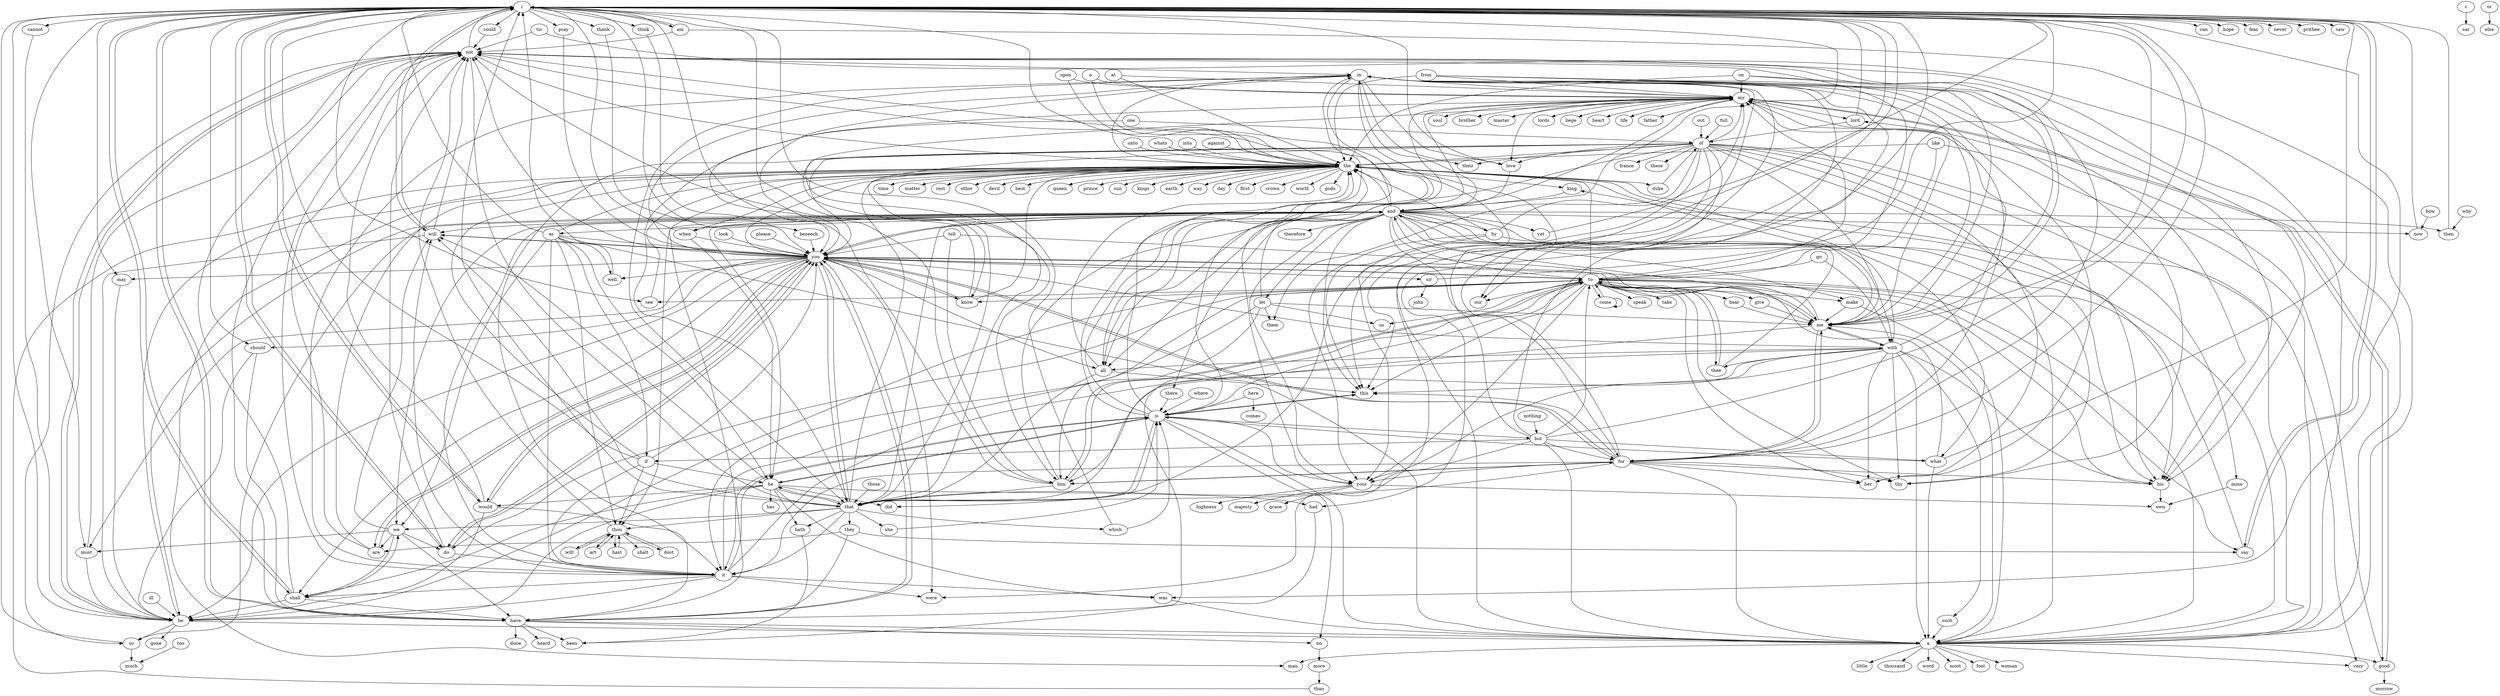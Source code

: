 digraph words {
	"i" -> "am"[weight=1857]
	"my" -> "lord"[weight=1647]
	"i" -> "have"[weight=1623]
	"in" -> "the"[weight=1581]
	"i" -> "will"[weight=1579]
	"to" -> "the"[weight=1517]
	"of" -> "the"[weight=1379]
	"it" -> "is"[weight=1080]
	"to" -> "be"[weight=968]
	"that" -> "i"[weight=918]
	"i" -> "do"[weight=825]
	"and" -> "i"[weight=730]
	"and" -> "the"[weight=728]
	"you" -> "are"[weight=719]
	"of" -> "my"[weight=696]
	"is" -> "the"[weight=690]
	"i" -> "would"[weight=674]
	"the" -> "king"[weight=664]
	"he" -> "is"[weight=657]
	"you" -> "have"[weight=650]
	"i" -> "know"[weight=625]
	"by" -> "the"[weight=595]
	"is" -> "a"[weight=579]
	"of" -> "his"[weight=575]
	"as" -> "i"[weight=556]
	"all" -> "the"[weight=547]
	"of" -> "a"[weight=546]
	"for" -> "the"[weight=545]
	"with" -> "the"[weight=543]
	"if" -> "you"[weight=540]
	"shall" -> "be"[weight=538]
	"is" -> "not"[weight=531]
	"thou" -> "art"[weight=523]
	"no" -> "more"[weight=516]
	"will" -> "not"[weight=514]
	"let" -> "me"[weight=513]
	"with" -> "a"[weight=506]
	"like" -> "a"[weight=504]
	"of" -> "this"[weight=503]
	"of" -> "your"[weight=496]
	"in" -> "my"[weight=492]
	"this" -> "is"[weight=489]
	"to" -> "my"[weight=478]
	"do" -> "not"[weight=471]
	"to" -> "me"[weight=468]
	"if" -> "i"[weight=467]
	"in" -> "his"[weight=461]
	"out" -> "of"[weight=458]
	"a" -> "man"[weight=457]
	"me" -> "to"[weight=453]
	"such" -> "a"[weight=444]
	"in" -> "a"[weight=442]
	"there" -> "is"[weight=434]
	"from" -> "the"[weight=431]
	"in" -> "this"[weight=430]
	"the" -> "world"[weight=427]
	"you" -> "shall"[weight=426]
	"that" -> "you"[weight=419]
	"and" -> "so"[weight=415]
	"on" -> "the"[weight=415]
	"i" -> "think"[weight=400]
	"i" -> "shall"[weight=398]
	"i" -> "pray"[weight=395]
	"but" -> "i"[weight=393]
	"do" -> "you"[weight=389]
	"pray" -> "you"[weight=384]
	"to" -> "you"[weight=384]
	"thou" -> "hast"[weight=374]
	"for" -> "a"[weight=365]
	"give" -> "me"[weight=365]
	"with" -> "me"[weight=363]
	"and" -> "to"[weight=358]
	"what" -> "is"[weight=356]
	"to" -> "make"[weight=351]
	"you" -> "to"[weight=349]
	"i" -> "had"[weight=349]
	"and" -> "in"[weight=348]
	"to" -> "your"[weight=347]
	"c" -> "sar"[weight=344]
	"i" -> "the"[weight=343]
	"i" -> "must"[weight=343]
	"he" -> "hath"[weight=341]
	"they" -> "are"[weight=338]
	"at" -> "the"[weight=333]
	"come" -> "to"[weight=332]
	"will" -> "be"[weight=332]
	"when" -> "i"[weight=329]
	"in" -> "your"[weight=327]
	"of" -> "it"[weight=326]
	"of" -> "our"[weight=326]
	"for" -> "my"[weight=325]
	"that" -> "he"[weight=324]
	"i" -> "was"[weight=322]
	"with" -> "him"[weight=322]
	"for" -> "i"[weight=322]
	"if" -> "thou"[weight=321]
	"i" -> "say"[weight=320]
	"more" -> "than"[weight=317]
	"and" -> "my"[weight=316]
	"my" -> "heart"[weight=315]
	"me" -> "and"[weight=314]
	"and" -> "all"[weight=311]
	"of" -> "all"[weight=310]
	"we" -> "have"[weight=302]
	"not" -> "to"[weight=301]
	"how" -> "now"[weight=298]
	"the" -> "duke"[weight=296]
	"to" -> "him"[weight=296]
	"and" -> "that"[weight=295]
	"to" -> "his"[weight=294]
	"and" -> "a"[weight=294]
	"she" -> "is"[weight=291]
	"upon" -> "the"[weight=289]
	"with" -> "you"[weight=289]
	"and" -> "his"[weight=289]
	"o" -> "the"[weight=287]
	"i" -> "can"[weight=287]
	"of" -> "her"[weight=286]
	"to" -> "do"[weight=285]
	"to" -> "a"[weight=282]
	"i" -> "cannot"[weight=282]
	"that" -> "is"[weight=281]
	"not" -> "so"[weight=281]
	"we" -> "are"[weight=276]
	"that" -> "the"[weight=276]
	"should" -> "be"[weight=275]
	"to" -> "see"[weight=274]
	"would" -> "not"[weight=273]
	"you" -> "and"[weight=270]
	"i" -> "did"[weight=270]
	"as" -> "you"[weight=270]
	"him" -> "and"[weight=270]
	"by" -> "my"[weight=268]
	"i" -> "should"[weight=268]
	"we" -> "will"[weight=268]
	"it" -> "be"[weight=267]
	"be" -> "a"[weight=267]
	"as" -> "the"[weight=266]
	"let" -> "us"[weight=265]
	"tell" -> "me"[weight=264]
	"have" -> "a"[weight=264]
	"have" -> "you"[weight=263]
	"if" -> "he"[weight=263]
	"will" -> "you"[weight=263]
	"is" -> "it"[weight=262]
	"and" -> "you"[weight=261]
	"not" -> "be"[weight=255]
	"not" -> "a"[weight=253]
	"shall" -> "i"[weight=252]
	"let" -> "him"[weight=251]
	"and" -> "yet"[weight=251]
	"you" -> "do"[weight=250]
	"is" -> "my"[weight=249]
	"you" -> "will"[weight=249]
	"so" -> "much"[weight=248]
	"and" -> "let"[weight=246]
	"for" -> "you"[weight=245]
	"to" -> "have"[weight=243]
	"would" -> "have"[weight=242]
	"to" -> "this"[weight=242]
	"as" -> "a"[weight=241]
	"what" -> "i"[weight=240]
	"him" -> "to"[weight=239]
	"have" -> "been"[weight=239]
	"is" -> "no"[weight=237]
	"your" -> "grace"[weight=236]
	"and" -> "with"[weight=235]
	"go" -> "to"[weight=235]
	"and" -> "then"[weight=234]
	"of" -> "thy"[weight=234]
	"thou" -> "shalt"[weight=234]
	"will" -> "i"[weight=234]
	"have" -> "i"[weight=233]
	"it" -> "was"[weight=233]
	"to" -> "her"[weight=233]
	"must" -> "be"[weight=232]
	"for" -> "your"[weight=231]
	"with" -> "his"[weight=231]
	"he" -> "that"[weight=230]
	"are" -> "you"[weight=230]
	"not" -> "the"[weight=230]
	"my" -> "good"[weight=229]
	"you" -> "must"[weight=228]
	"i" -> "may"[weight=227]
	"my" -> "life"[weight=227]
	"may" -> "be"[weight=227]
	"sir" -> "i"[weight=225]
	"shall" -> "not"[weight=224]
	"me" -> "i"[weight=224]
	"he" -> "was"[weight=224]
	"be" -> "so"[weight=224]
	"art" -> "thou"[weight=223]
	"my" -> "father"[weight=222]
	"you" -> "not"[weight=221]
	"a" -> "good"[weight=220]
	"and" -> "he"[weight=219]
	"in" -> "thy"[weight=219]
	"with" -> "my"[weight=219]
	"is" -> "this"[weight=217]
	"you" -> "know"[weight=217]
	"for" -> "this"[weight=214]
	"that" -> "thou"[weight=214]
	"i" -> "see"[weight=213]
	"with" -> "her"[weight=212]
	"if" -> "it"[weight=212]
	"which" -> "i"[weight=212]
	"of" -> "him"[weight=212]
	"for" -> "his"[weight=211]
	"he" -> "will"[weight=209]
	"to" -> "thee"[weight=209]
	"dost" -> "thou"[weight=209]
	"know" -> "not"[weight=209]
	"full" -> "of"[weight=208]
	"of" -> "you"[weight=208]
	"of" -> "that"[weight=207]
	"you" -> "sir"[weight=206]
	"but" -> "a"[weight=206]
	"and" -> "by"[weight=205]
	"and" -> "not"[weight=205]
	"be" -> "not"[weight=203]
	"i" -> "could"[weight=202]
	"i" -> "thank"[weight=201]
	"it" -> "not"[weight=200]
	"am" -> "i"[weight=199]
	"tell" -> "you"[weight=197]
	"me" -> "in"[weight=196]
	"the" -> "gods"[weight=195]
	"but" -> "that"[weight=195]
	"where" -> "is"[weight=195]
	"duke" -> "of"[weight=194]
	"the" -> "time"[weight=194]
	"you" -> "may"[weight=192]
	"that" -> "we"[weight=190]
	"have" -> "done"[weight=189]
	"mine" -> "own"[weight=189]
	"is" -> "he"[weight=188]
	"and" -> "for"[weight=188]
	"he" -> "shall"[weight=186]
	"when" -> "he"[weight=186]
	"by" -> "this"[weight=184]
	"a" -> "little"[weight=183]
	"in" -> "their"[weight=183]
	"but" -> "to"[weight=183]
	"which" -> "is"[weight=182]
	"on" -> "my"[weight=181]
	"so" -> "i"[weight=179]
	"be" -> "the"[weight=179]
	"is" -> "to"[weight=178]
	"with" -> "all"[weight=177]
	"of" -> "mine"[weight=175]
	"and" -> "your"[weight=174]
	"as" -> "he"[weight=173]
	"it" -> "and"[weight=173]
	"but" -> "the"[weight=173]
	"the" -> "very"[weight=172]
	"i" -> "love"[weight=172]
	"him" -> "that"[weight=171]
	"they" -> "have"[weight=171]
	"to" -> "say"[weight=170]
	"in" -> "her"[weight=170]
	"in" -> "our"[weight=170]
	"of" -> "me"[weight=170]
	"for" -> "me"[weight=169]
	"was" -> "a"[weight=169]
	"into" -> "the"[weight=169]
	"what" -> "a"[weight=168]
	"not" -> "for"[weight=167]
	"that" -> "which"[weight=167]
	"we" -> "shall"[weight=167]
	"all" -> "my"[weight=167]
	"shall" -> "have"[weight=166]
	"for" -> "it"[weight=166]
	"and" -> "what"[weight=166]
	"for" -> "that"[weight=165]
	"the" -> "matter"[weight=165]
	"lord" -> "i"[weight=164]
	"the" -> "rest"[weight=164]
	"with" -> "your"[weight=164]
	"you" -> "that"[weight=163]
	"and" -> "be"[weight=163]
	"of" -> "them"[weight=162]
	"the" -> "other"[weight=162]
	"upon" -> "my"[weight=162]
	"to" -> "our"[weight=162]
	"and" -> "when"[weight=161]
	"me" -> "for"[weight=161]
	"lord" -> "of"[weight=160]
	"my" -> "love"[weight=160]
	"and" -> "now"[weight=160]
	"in" -> "that"[weight=160]
	"and" -> "make"[weight=159]
	"and" -> "as"[weight=159]
	"to" -> "thy"[weight=158]
	"me" -> "with"[weight=157]
	"like" -> "the"[weight=156]
	"you" -> "in"[weight=155]
	"shall" -> "we"[weight=155]
	"me" -> "the"[weight=154]
	"thou" -> "dost"[weight=154]
	"to" -> "speak"[weight=154]
	"am" -> "not"[weight=153]
	"good" -> "lord"[weight=153]
	"of" -> "their"[weight=153]
	"for" -> "thy"[weight=153]
	"let" -> "it"[weight=153]
	"i" -> "hope"[weight=153]
	"here" -> "comes"[weight=153]
	"his" -> "own"[weight=153]
	"hast" -> "thou"[weight=153]
	"my" -> "soul"[weight=152]
	"i" -> "fear"[weight=152]
	"your" -> "highness"[weight=152]
	"you" -> "were"[weight=152]
	"a" -> "thousand"[weight=151]
	"and" -> "thou"[weight=151]
	"is" -> "your"[weight=151]
	"yet" -> "i"[weight=151]
	"are" -> "not"[weight=151]
	"he" -> "would"[weight=151]
	"sir" -> "john"[weight=150]
	"love" -> "and"[weight=150]
	"thou" -> "wilt"[weight=149]
	"to" -> "hear"[weight=149]
	"is" -> "that"[weight=149]
	"have" -> "no"[weight=149]
	"you" -> "for"[weight=149]
	"what" -> "you"[weight=149]
	"not" -> "i"[weight=148]
	"one" -> "of"[weight=148]
	"from" -> "my"[weight=147]
	"when" -> "you"[weight=147]
	"am" -> "a"[weight=147]
	"here" -> "is"[weight=147]
	"the" -> "man"[weight=146]
	"and" -> "will"[weight=146]
	"a" -> "word"[weight=146]
	"do" -> "i"[weight=145]
	"beseech" -> "you"[weight=145]
	"go" -> "with"[weight=145]
	"not" -> "in"[weight=145]
	"and" -> "this"[weight=145]
	"than" -> "the"[weight=144]
	"and" -> "therefore"[weight=144]
	"is" -> "in"[weight=144]
	"make" -> "a"[weight=144]
	"but" -> "in"[weight=144]
	"like" -> "to"[weight=144]
	"would" -> "i"[weight=144]
	"one" -> "that"[weight=143]
	"to" -> "give"[weight=143]
	"now" -> "i"[weight=142]
	"do" -> "it"[weight=141]
	"could" -> "not"[weight=141]
	"it" -> "were"[weight=141]
	"you" -> "would"[weight=141]
	"you" -> "my"[weight=140]
	"me" -> "a"[weight=140]
	"to" -> "know"[weight=139]
	"wilt" -> "thou"[weight=138]
	"it" -> "in"[weight=138]
	"i" -> "never"[weight=138]
	"that" -> "she"[weight=138]
	"it" -> "to"[weight=137]
	"against" -> "the"[weight=137]
	"it" -> "shall"[weight=137]
	"why" -> "then"[weight=137]
	"as" -> "it"[weight=137]
	"say" -> "you"[weight=136]
	"the" -> "devil"[weight=136]
	"me" -> "that"[weight=136]
	"or" -> "else"[weight=136]
	"would" -> "be"[weight=136]
	"those" -> "that"[weight=135]
	"see" -> "the"[weight=135]
	"in" -> "love"[weight=135]
	"if" -> "the"[weight=134]
	"from" -> "me"[weight=134]
	"hear" -> "me"[weight=134]
	"him" -> "in"[weight=134]
	"my" -> "brother"[weight=134]
	"tis" -> "a"[weight=133]
	"thee" -> "and"[weight=133]
	"o" -> "my"[weight=133]
	"all" -> "this"[weight=133]
	"as" -> "thou"[weight=133]
	"in" -> "all"[weight=132]
	"with" -> "thee"[weight=132]
	"that" -> "it"[weight=132]
	"please" -> "you"[weight=132]
	"thank" -> "you"[weight=132]
	"by" -> "your"[weight=132]
	"he" -> "had"[weight=132]
	"to" -> "come"[weight=131]
	"and" -> "there"[weight=131]
	"on" -> "his"[weight=131]
	"the" -> "best"[weight=131]
	"well" -> "i"[weight=130]
	"he" -> "did"[weight=130]
	"have" -> "not"[weight=130]
	"is" -> "but"[weight=130]
	"the" -> "queen"[weight=130]
	"the" -> "prince"[weight=130]
	"the" -> "sun"[weight=130]
	"of" -> "france"[weight=130]
	"the" -> "kings"[weight=130]
	"you" -> "the"[weight=129]
	"that" -> "will"[weight=129]
	"the" -> "earth"[weight=129]
	"thee" -> "to"[weight=129]
	"me" -> "not"[weight=128]
	"but" -> "for"[weight=128]
	"the" -> "way"[weight=128]
	"the" -> "day"[weight=128]
	"my" -> "master"[weight=127]
	"ill" -> "be"[weight=127]
	"of" -> "these"[weight=127]
	"a" -> "king"[weight=127]
	"of" -> "love"[weight=127]
	"the" -> "first"[weight=126]
	"him" -> "for"[weight=126]
	"i" -> "were"[weight=125]
	"with" -> "this"[weight=125]
	"that" -> "my"[weight=124]
	"king" -> "and"[weight=124]
	"good" -> "my"[weight=124]
	"unto" -> "the"[weight=124]
	"let" -> "them"[weight=124]
	"it" -> "will"[weight=123]
	"as" -> "if"[weight=122]
	"for" -> "him"[weight=122]
	"all" -> "that"[weight=122]
	"you" -> "should"[weight=122]
	"to" -> "take"[weight=121]
	"cannot" -> "be"[weight=121]
	"too" -> "much"[weight=121]
	"they" -> "say"[weight=121]
	"to" -> "us"[weight=120]
	"you" -> "be"[weight=120]
	"a" -> "most"[weight=120]
	"a" -> "fool"[weight=120]
	"with" -> "thy"[weight=120]
	"your" -> "own"[weight=120]
	"on" -> "me"[weight=120]
	"have" -> "the"[weight=120]
	"i" -> "prithee"[weight=119]
	"say" -> "i"[weight=119]
	"be" -> "gone"[weight=119]
	"know" -> "the"[weight=119]
	"and" -> "we"[weight=119]
	"that" -> "they"[weight=118]
	"let" -> "the"[weight=118]
	"by" -> "his"[weight=118]
	"when" -> "the"[weight=117]
	"think" -> "you"[weight=117]
	"had" -> "been"[weight=117]
	"your" -> "majesty"[weight=117]
	"come" -> "come"[weight=117]
	"that" -> "hath"[weight=117]
	"i" -> "be"[weight=116]
	"we" -> "do"[weight=116]
	"as" -> "well"[weight=116]
	"you" -> "well"[weight=116]
	"he" -> "be"[weight=116]
	"look" -> "you"[weight=116]
	"whats" -> "the"[weight=115]
	"me" -> "my"[weight=115]
	"should" -> "have"[weight=115]
	"we" -> "must"[weight=115]
	"my" -> "lords"[weight=115]
	"it" -> "with"[weight=115]
	"you" -> "all"[weight=115]
	"a" -> "very"[weight=115]
	"make" -> "me"[weight=115]
	"with" -> "such"[weight=114]
	"tell" -> "him"[weight=114]
	"know" -> "you"[weight=114]
	"then" -> "i"[weight=113]
	"nothing" -> "but"[weight=112]
	"at" -> "my"[weight=112]
	"would" -> "you"[weight=112]
	"i" -> "beseech"[weight=112]
	"as" -> "we"[weight=112]
	"from" -> "his"[weight=112]
	"good" -> "morrow"[weight=112]
	"my" -> "liege"[weight=111]
	"tis" -> "not"[weight=111]
	"must" -> "not"[weight=111]
	"for" -> "her"[weight=111]
	"the" -> "crown"[weight=111]
	"him" -> "i"[weight=111]
	"hath" -> "been"[weight=111]
	"are" -> "the"[weight=110]
	"have" -> "heard"[weight=110]
	"he" -> "has"[weight=110]
	"not" -> "that"[weight=110]
	"but" -> "if"[weight=110]
	"thou" -> "not"[weight=110]
	"but" -> "what"[weight=109]
	"i" -> "saw"[weight=109]
	"a" -> "woman"[weight=109]
}